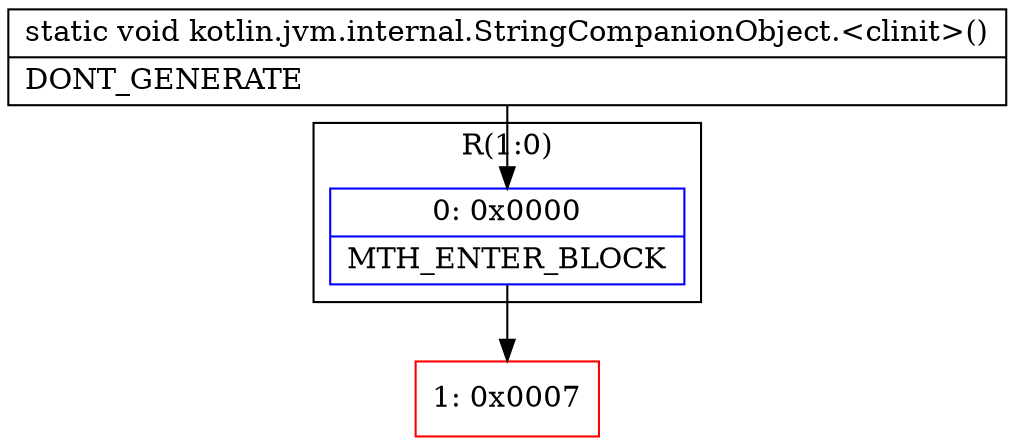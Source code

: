 digraph "CFG forkotlin.jvm.internal.StringCompanionObject.\<clinit\>()V" {
subgraph cluster_Region_1868384029 {
label = "R(1:0)";
node [shape=record,color=blue];
Node_0 [shape=record,label="{0\:\ 0x0000|MTH_ENTER_BLOCK\l}"];
}
Node_1 [shape=record,color=red,label="{1\:\ 0x0007}"];
MethodNode[shape=record,label="{static void kotlin.jvm.internal.StringCompanionObject.\<clinit\>()  | DONT_GENERATE\l}"];
MethodNode -> Node_0;
Node_0 -> Node_1;
}

